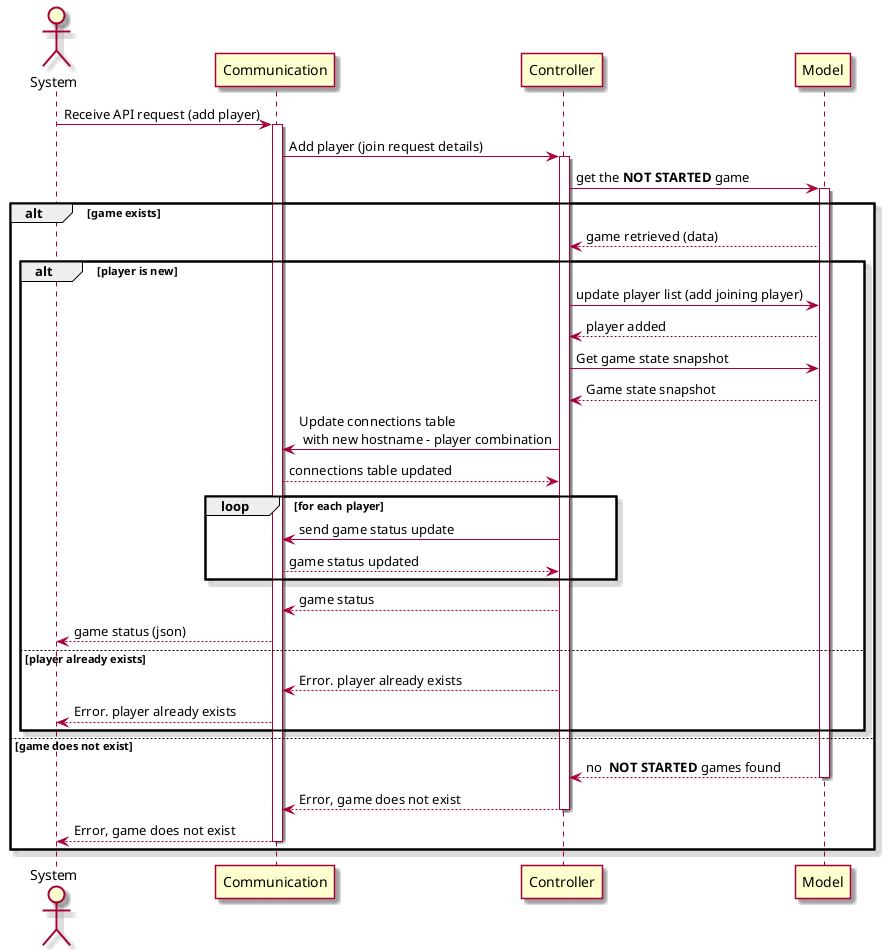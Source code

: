 @startuml

skin rose

actor System

System -> Communication++: Receive API request (add player)


  Communication -> Controller++: Add player (join request details)
  Controller -> Model++: get the **NOT STARTED** game
  alt game exists
    Model --> Controller: game retrieved (data)
    alt  player is new
      Controller -> Model: update player list (add joining player)
      Model --> Controller: player added
      Controller -> Model: Get game state snapshot
      Model --> Controller: Game state snapshot
      Controller -> Communication: Update connections table\n with new hostname - player combination
      Communication --> Controller: connections table updated
      loop for each player
        Controller -> Communication: send game status update
        Communication --> Controller: game status updated
      end
      Controller --> Communication: game status
      Communication --> System: game status (json)
    else player already exists
      Controller --> Communication: Error. player already exists
      Communication --> System: Error. player already exists
    end
    
  else game does not exist
    Model --> Controller--: no  **NOT STARTED** games found
    Controller --> Communication--: Error, game does not exist
    Communication --> System--: Error, game does not exist
  end




@enduml
